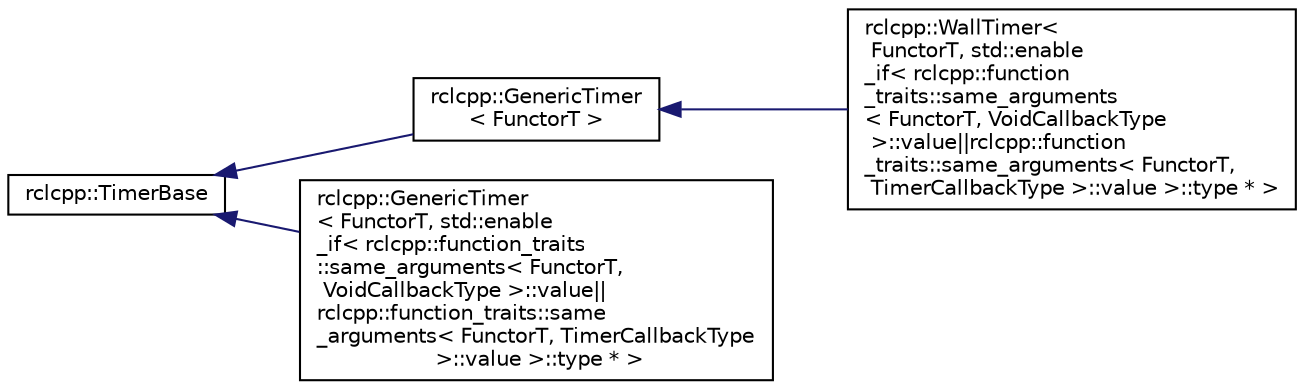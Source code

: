 digraph "Graphical Class Hierarchy"
{
  edge [fontname="Helvetica",fontsize="10",labelfontname="Helvetica",labelfontsize="10"];
  node [fontname="Helvetica",fontsize="10",shape=record];
  rankdir="LR";
  Node0 [label="rclcpp::TimerBase",height=0.2,width=0.4,color="black", fillcolor="white", style="filled",URL="$classrclcpp_1_1TimerBase.html"];
  Node0 -> Node1 [dir="back",color="midnightblue",fontsize="10",style="solid",fontname="Helvetica"];
  Node1 [label="rclcpp::GenericTimer\l\< FunctorT \>",height=0.2,width=0.4,color="black", fillcolor="white", style="filled",URL="$classrclcpp_1_1GenericTimer.html"];
  Node1 -> Node2 [dir="back",color="midnightblue",fontsize="10",style="solid",fontname="Helvetica"];
  Node2 [label="rclcpp::WallTimer\<\l FunctorT, std::enable\l_if\< rclcpp::function\l_traits::same_arguments\l\< FunctorT, VoidCallbackType\l \>::value\|\|rclcpp::function\l_traits::same_arguments\< FunctorT,\l TimerCallbackType \>::value \>::type * \>",height=0.2,width=0.4,color="black", fillcolor="white", style="filled",URL="$classrclcpp_1_1WallTimer.html"];
  Node0 -> Node3 [dir="back",color="midnightblue",fontsize="10",style="solid",fontname="Helvetica"];
  Node3 [label="rclcpp::GenericTimer\l\< FunctorT, std::enable\l_if\< rclcpp::function_traits\l::same_arguments\< FunctorT,\l VoidCallbackType \>::value\|\|\lrclcpp::function_traits::same\l_arguments\< FunctorT, TimerCallbackType\l \>::value \>::type * \>",height=0.2,width=0.4,color="black", fillcolor="white", style="filled",URL="$classrclcpp_1_1GenericTimer.html",tooltip="Generic timer. Periodically executes a user-specified callback. "];
}
